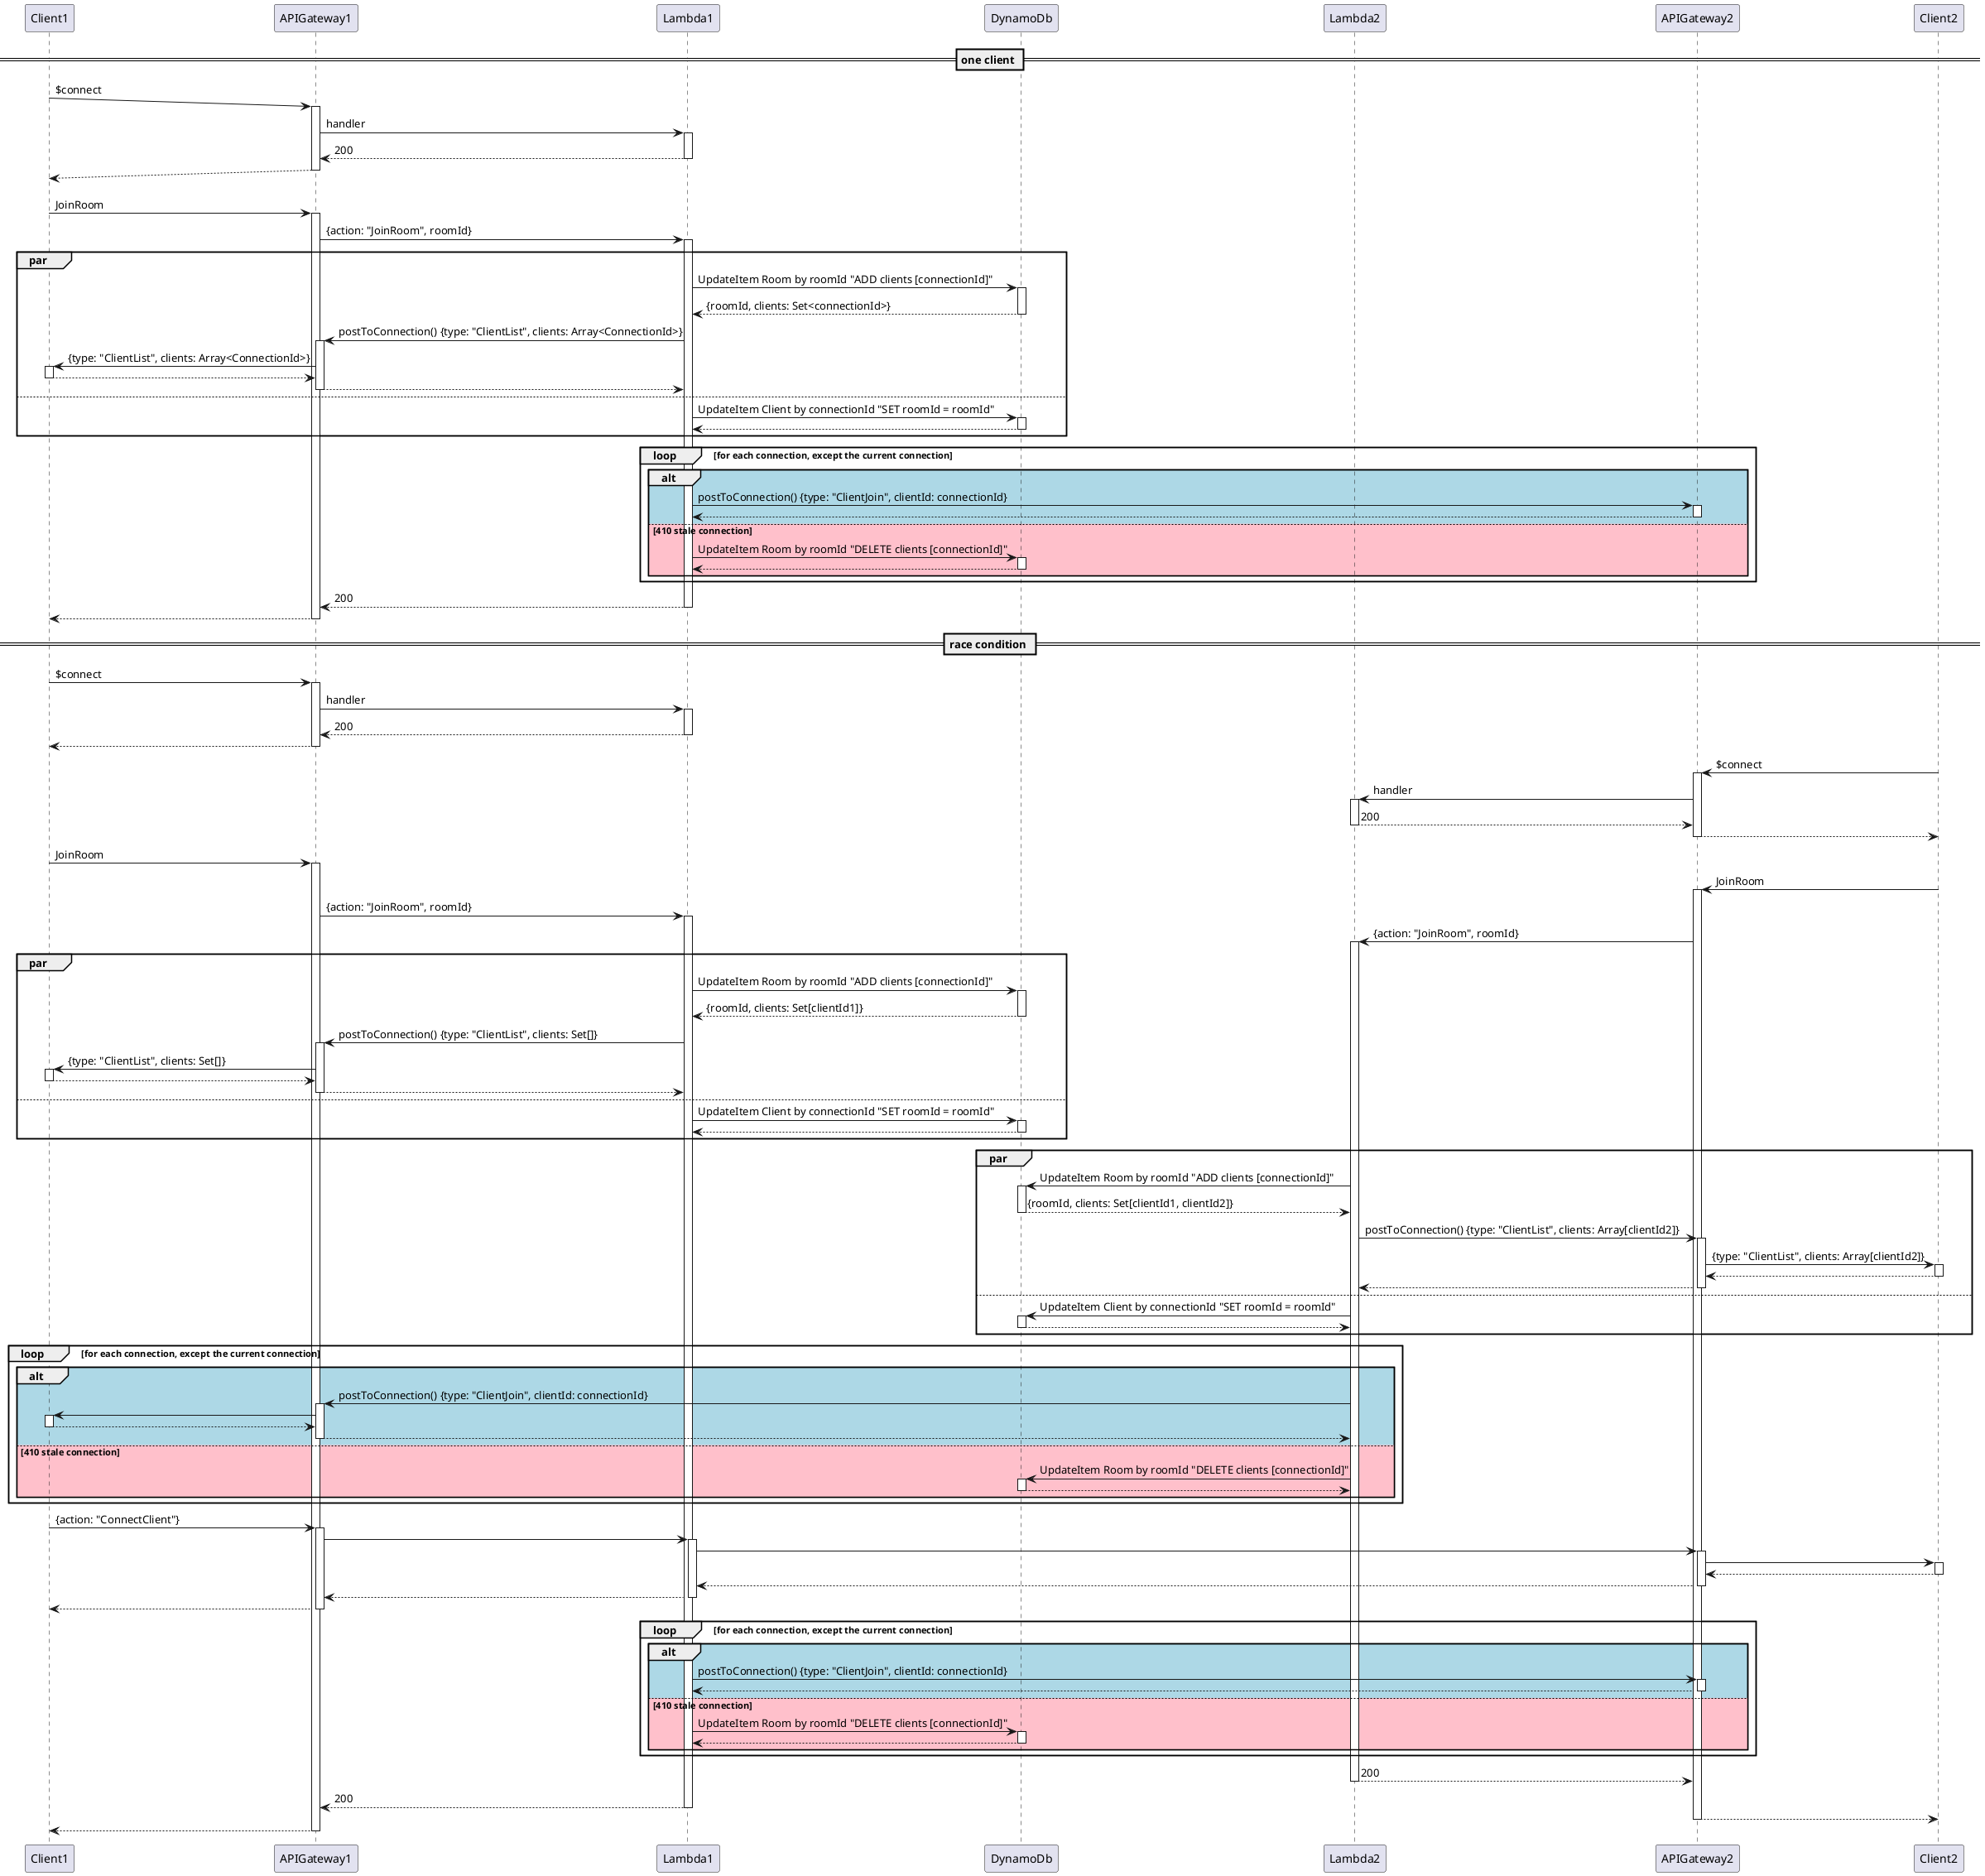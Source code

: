 @startuml Gameroom

autoactivate on

participant Client1
participant APIGateway1
participant Lambda1
participant DynamoDb
participant Lambda2
participant APIGateway2
participant Client2

== one client ==

' WebSocket connect
Client1 ->(10) APIGateway1 : $connect
  APIGateway1 -> Lambda1 : handler
  return 200
return
' On connect
Client1 -> APIGateway1 : JoinRoom
  APIGateway1 -> Lambda1 : {action: "JoinRoom", roomId}
    par
      Lambda1 -> DynamoDb : UpdateItem Room by roomId "ADD clients [connectionId]"
      return {roomId, clients: Set<connectionId>}
      Lambda1 -> APIGateway1 : postToConnection() {type: "ClientList", clients: Array<ConnectionId>}
      APIGateway1 -> Client1 : {type: "ClientList", clients: Array<ConnectionId>}
      return
      return
    else
      Lambda1 -> DynamoDb : UpdateItem Client by connectionId "SET roomId = roomId"
      return
    end

    loop for each connection, except the current connection
      alt #lightblue
        Lambda1 -> APIGateway2 : postToConnection() {type: "ClientJoin", clientId: connectionId}
        return
      else #pink 410 stale connection
        Lambda1 -> DynamoDb : UpdateItem Room by roomId "DELETE clients [connectionId]"
        return
      end
    end
  return 200
return

== race condition ==

' WebSocket connect
Client1 -> APIGateway1 : $connect
  APIGateway1 -> Lambda1 : handler
  return 200
return
Client2 -> APIGateway2 : $connect
  APIGateway2 -> Lambda2 : handler
  return 200
return
' On connect
Client1 -> APIGateway1 : JoinRoom
Client2 -> APIGateway2 : JoinRoom
  APIGateway1 -> Lambda1 : {action: "JoinRoom", roomId}
  APIGateway2 -> Lambda2 : {action: "JoinRoom", roomId}
    par
      Lambda1 -> DynamoDb : UpdateItem Room by roomId "ADD clients [connectionId]"
      return {roomId, clients: Set[clientId1]}
      Lambda1 -> APIGateway1 : postToConnection() {type: "ClientList", clients: Set[]}
      APIGateway1 -> Client1 : {type: "ClientList", clients: Set[]}
      return
      return
    else
      Lambda1 -> DynamoDb : UpdateItem Client by connectionId "SET roomId = roomId"
      return
    end

    par
      Lambda2 -> DynamoDb : UpdateItem Room by roomId "ADD clients [connectionId]"
      return {roomId, clients: Set[clientId1, clientId2]}
      Lambda2 -> APIGateway2 : postToConnection() {type: "ClientList", clients: Array[clientId2]}
      APIGateway2 -> Client2 : {type: "ClientList", clients: Array[clientId2]}
      return
      return
    else
      Lambda2 -> DynamoDb : UpdateItem Client by connectionId "SET roomId = roomId"
      return
    end

    loop for each connection, except the current connection
      alt #lightblue
        Lambda2 -> APIGateway1 : postToConnection() {type: "ClientJoin", clientId: connectionId}
          APIGateway1 -> Client1
          return
        return
      else #pink 410 stale connection
        Lambda2 -> DynamoDb : UpdateItem Room by roomId "DELETE clients [connectionId]"
        return
      end
    end

Client1 -> APIGateway1 : {action: "ConnectClient"}
  APIGateway1 -> Lambda1
    Lambda1 -> APIGateway2
      APIGateway2 -> Client2
      return
    return
  return
return

    loop for each connection, except the current connection
      alt #lightblue
        Lambda1 -> APIGateway2 : postToConnection() {type: "ClientJoin", clientId: connectionId}
        return
      else #pink 410 stale connection
        Lambda1 -> DynamoDb : UpdateItem Room by roomId "DELETE clients [connectionId]"
        return
      end
    end
  return 200
  return 200
return
return

@enduml
